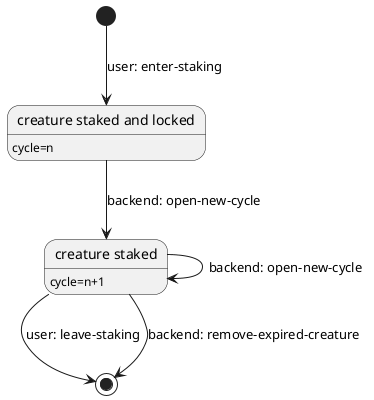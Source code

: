 @startuml
state "creature staked and locked" as staked
state "creature staked" as staked2
staked: cycle=n
staked2: cycle=n+1
[*] --> staked : user: enter-staking
staked --> staked2: backend: open-new-cycle
staked2 --> [*]: user: leave-staking
staked2 --> [*]: backend: remove-expired-creature
staked2 --> staked2 : backend: open-new-cycle
@enduml
